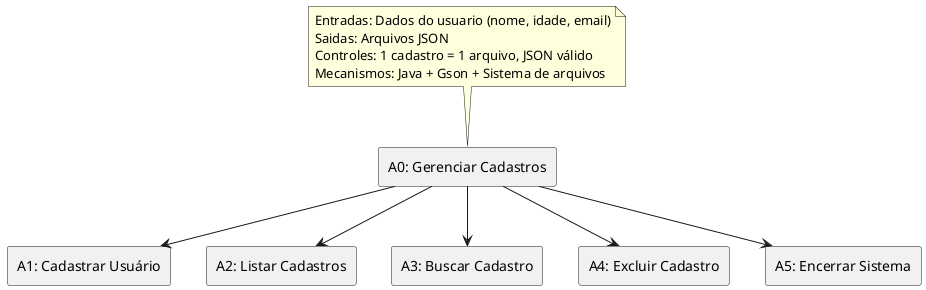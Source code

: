 @startuml IDEF0
' Diagrama IDEF0 - Gerenciar Cadastros

rectangle "A0: Gerenciar Cadastros" as A0

note top of A0
Entradas: Dados do usuario (nome, idade, email)
Saidas: Arquivos JSON
Controles: 1 cadastro = 1 arquivo, JSON válido
Mecanismos: Java + Gson + Sistema de arquivos
end note

rectangle "A1: Cadastrar Usuário" as A1
rectangle "A2: Listar Cadastros" as A2
rectangle "A3: Buscar Cadastro" as A3
rectangle "A4: Excluir Cadastro" as A4
rectangle "A5: Encerrar Sistema" as A5

A0 --> A1
A0 --> A2
A0 --> A3
A0 --> A4
A0 --> A5

@enduml
